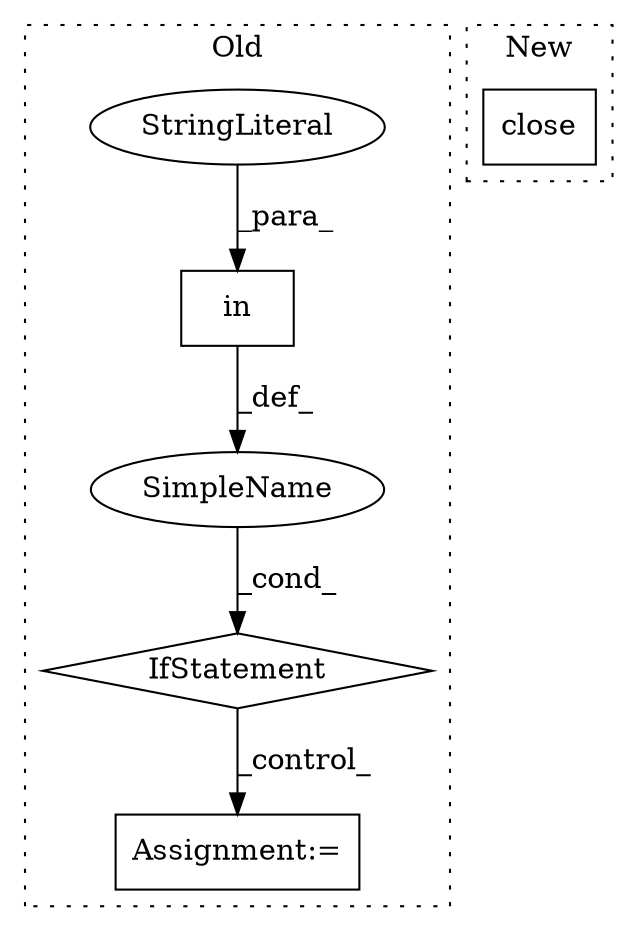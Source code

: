 digraph G {
subgraph cluster0 {
1 [label="in" a="105" s="13604" l="11" shape="box"];
3 [label="IfStatement" a="25" s="13596,13615" l="8,2" shape="diamond"];
4 [label="SimpleName" a="42" s="" l="" shape="ellipse"];
5 [label="Assignment:=" a="7" s="13629" l="1" shape="box"];
6 [label="StringLiteral" a="45" s="13604" l="3" shape="ellipse"];
label = "Old";
style="dotted";
}
subgraph cluster1 {
2 [label="close" a="32" s="13376" l="7" shape="box"];
label = "New";
style="dotted";
}
1 -> 4 [label="_def_"];
3 -> 5 [label="_control_"];
4 -> 3 [label="_cond_"];
6 -> 1 [label="_para_"];
}